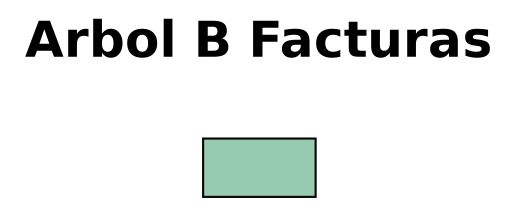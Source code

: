 digraph ArbolB {
  node [shape=record, height=0.1];
  label = "Arbol B Facturas

";
  labelloc = "t";
  fontsize = 24;
  fontname = "Helvetica-Bold";
  nodo_32347029 [label="" style="filled" fillcolor="#96cbb0" fontname="Helvetica-Bold" fontsize = 18];
}
